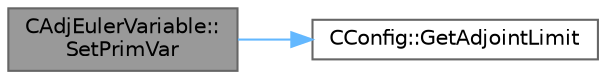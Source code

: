 digraph "CAdjEulerVariable::SetPrimVar"
{
 // LATEX_PDF_SIZE
  bgcolor="transparent";
  edge [fontname=Helvetica,fontsize=10,labelfontname=Helvetica,labelfontsize=10];
  node [fontname=Helvetica,fontsize=10,shape=box,height=0.2,width=0.4];
  rankdir="LR";
  Node1 [id="Node000001",label="CAdjEulerVariable::\lSetPrimVar",height=0.2,width=0.4,color="gray40", fillcolor="grey60", style="filled", fontcolor="black",tooltip="Set all the primitive variables for compressible flows."];
  Node1 -> Node2 [id="edge1_Node000001_Node000002",color="steelblue1",style="solid",tooltip=" "];
  Node2 [id="Node000002",label="CConfig::GetAdjointLimit",height=0.2,width=0.4,color="grey40", fillcolor="white", style="filled",URL="$classCConfig.html#a622b8d5489590e58a6485c9095ed5edf",tooltip="Get the limit value for the adjoint variables."];
}
